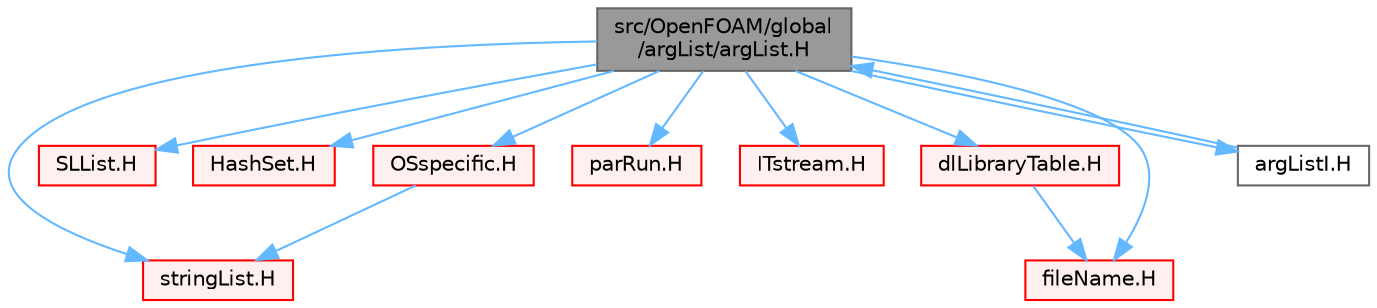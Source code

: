 digraph "src/OpenFOAM/global/argList/argList.H"
{
 // LATEX_PDF_SIZE
  bgcolor="transparent";
  edge [fontname=Helvetica,fontsize=10,labelfontname=Helvetica,labelfontsize=10];
  node [fontname=Helvetica,fontsize=10,shape=box,height=0.2,width=0.4];
  Node1 [id="Node000001",label="src/OpenFOAM/global\l/argList/argList.H",height=0.2,width=0.4,color="gray40", fillcolor="grey60", style="filled", fontcolor="black",tooltip=" "];
  Node1 -> Node2 [id="edge1_Node000001_Node000002",color="steelblue1",style="solid",tooltip=" "];
  Node2 [id="Node000002",label="stringList.H",height=0.2,width=0.4,color="red", fillcolor="#FFF0F0", style="filled",URL="$stringList_8H.html",tooltip=" "];
  Node1 -> Node97 [id="edge2_Node000001_Node000097",color="steelblue1",style="solid",tooltip=" "];
  Node97 [id="Node000097",label="SLList.H",height=0.2,width=0.4,color="red", fillcolor="#FFF0F0", style="filled",URL="$SLList_8H.html",tooltip="Non-intrusive singly-linked list."];
  Node1 -> Node101 [id="edge3_Node000001_Node000101",color="steelblue1",style="solid",tooltip=" "];
  Node101 [id="Node000101",label="HashSet.H",height=0.2,width=0.4,color="red", fillcolor="#FFF0F0", style="filled",URL="$HashSet_8H.html",tooltip=" "];
  Node1 -> Node55 [id="edge4_Node000001_Node000055",color="steelblue1",style="solid",tooltip=" "];
  Node55 [id="Node000055",label="fileName.H",height=0.2,width=0.4,color="red", fillcolor="#FFF0F0", style="filled",URL="$fileName_8H.html",tooltip=" "];
  Node1 -> Node117 [id="edge5_Node000001_Node000117",color="steelblue1",style="solid",tooltip=" "];
  Node117 [id="Node000117",label="parRun.H",height=0.2,width=0.4,color="red", fillcolor="#FFF0F0", style="filled",URL="$parRun_8H.html",tooltip=" "];
  Node1 -> Node149 [id="edge6_Node000001_Node000149",color="steelblue1",style="solid",tooltip=" "];
  Node149 [id="Node000149",label="ITstream.H",height=0.2,width=0.4,color="red", fillcolor="#FFF0F0", style="filled",URL="$ITstream_8H.html",tooltip=" "];
  Node1 -> Node151 [id="edge7_Node000001_Node000151",color="steelblue1",style="solid",tooltip=" "];
  Node151 [id="Node000151",label="dlLibraryTable.H",height=0.2,width=0.4,color="red", fillcolor="#FFF0F0", style="filled",URL="$dlLibraryTable_8H.html",tooltip=" "];
  Node151 -> Node55 [id="edge8_Node000151_Node000055",color="steelblue1",style="solid",tooltip=" "];
  Node1 -> Node152 [id="edge9_Node000001_Node000152",color="steelblue1",style="solid",tooltip=" "];
  Node152 [id="Node000152",label="OSspecific.H",height=0.2,width=0.4,color="red", fillcolor="#FFF0F0", style="filled",URL="$OSspecific_8H.html",tooltip="Functions used by OpenFOAM that are specific to POSIX compliant operating systems and need to be repl..."];
  Node152 -> Node2 [id="edge10_Node000152_Node000002",color="steelblue1",style="solid",tooltip=" "];
  Node1 -> Node155 [id="edge11_Node000001_Node000155",color="steelblue1",style="solid",tooltip=" "];
  Node155 [id="Node000155",label="argListI.H",height=0.2,width=0.4,color="grey40", fillcolor="white", style="filled",URL="$argListI_8H.html",tooltip=" "];
  Node155 -> Node1 [id="edge12_Node000155_Node000001",color="steelblue1",style="solid",tooltip=" "];
}

